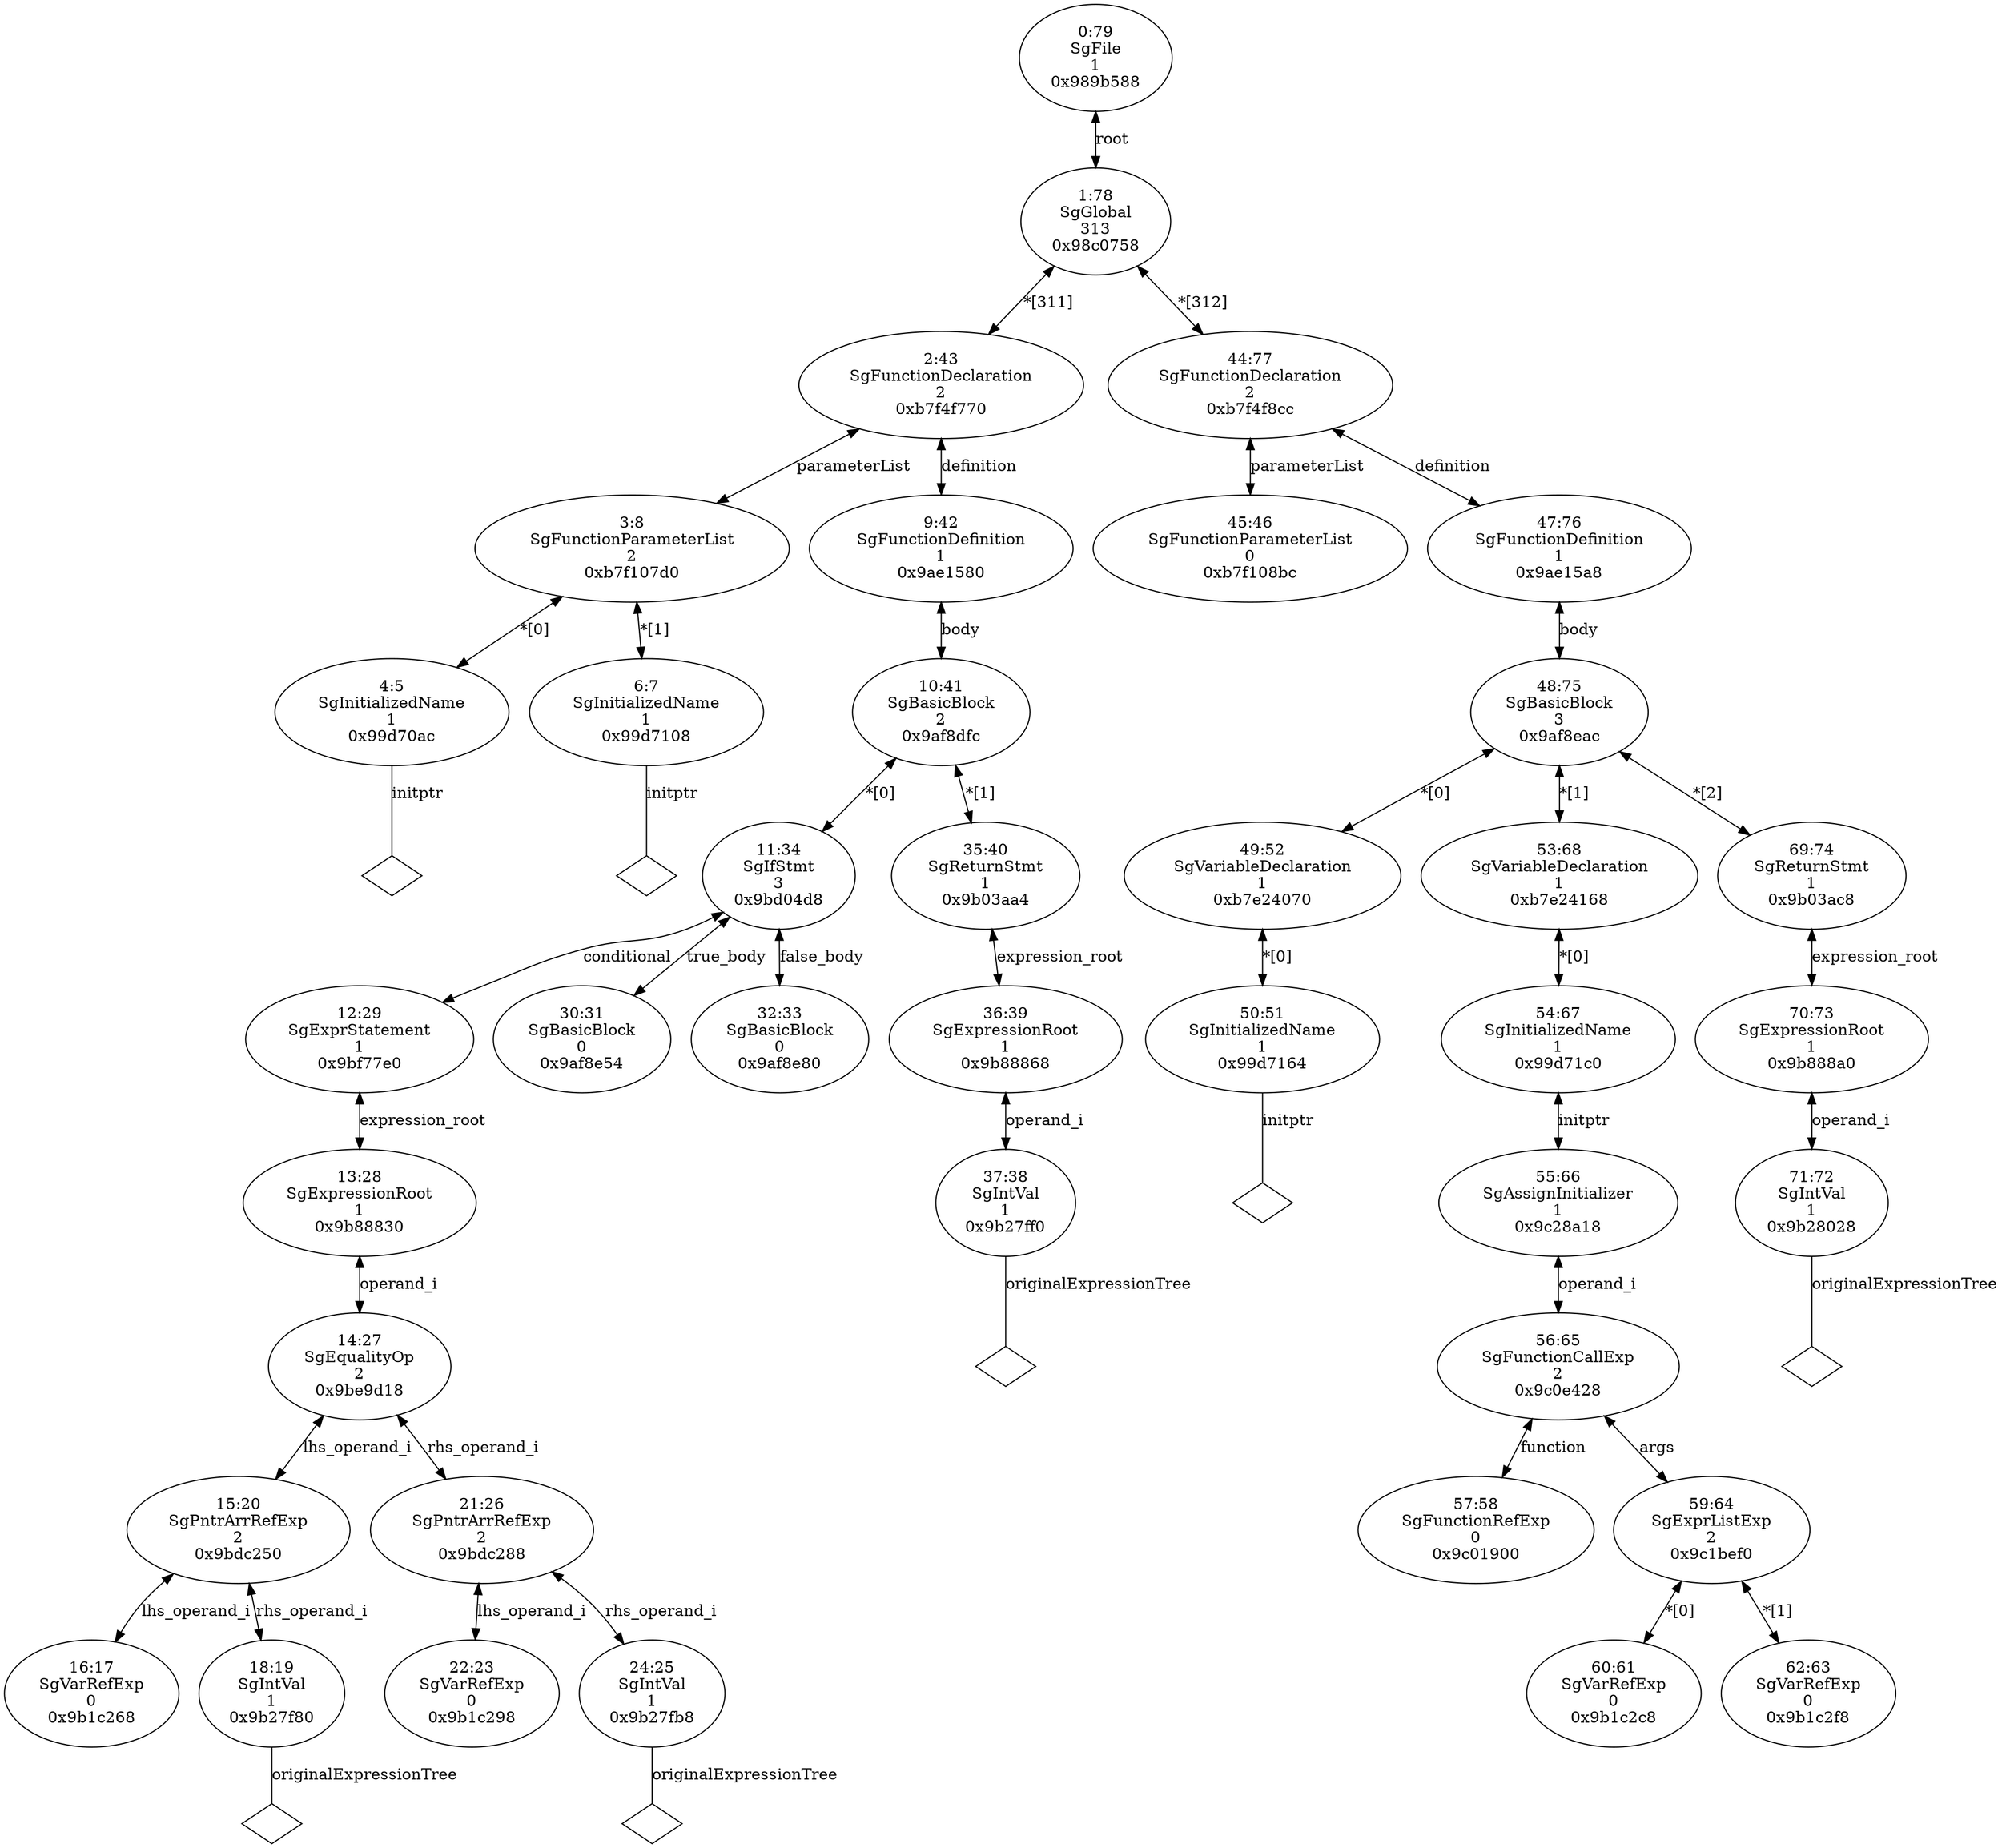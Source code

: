 digraph "G./passIntPtrArrayRef2.c.dot" {
"0x99d70ac"[label="4:5\nSgInitializedName\n1\n0x99d70ac\n" ];
"0x99d70ac" -> "0x99d70ac__initptr__null"[label="initptr" dir=none ];
"0x99d70ac__initptr__null"[label="" shape=diamond ];
"0x99d7108"[label="6:7\nSgInitializedName\n1\n0x99d7108\n" ];
"0x99d7108" -> "0x99d7108__initptr__null"[label="initptr" dir=none ];
"0x99d7108__initptr__null"[label="" shape=diamond ];
"0xb7f107d0"[label="3:8\nSgFunctionParameterList\n2\n0xb7f107d0\n" ];
"0xb7f107d0" -> "0x99d70ac"[label="*[0]" dir=both ];
"0xb7f107d0" -> "0x99d7108"[label="*[1]" dir=both ];
"0x9b1c268"[label="16:17\nSgVarRefExp\n0\n0x9b1c268\n" ];
"0x9b27f80"[label="18:19\nSgIntVal\n1\n0x9b27f80\n" ];
"0x9b27f80" -> "0x9b27f80__originalExpressionTree__null"[label="originalExpressionTree" dir=none ];
"0x9b27f80__originalExpressionTree__null"[label="" shape=diamond ];
"0x9bdc250"[label="15:20\nSgPntrArrRefExp\n2\n0x9bdc250\n" ];
"0x9bdc250" -> "0x9b1c268"[label="lhs_operand_i" dir=both ];
"0x9bdc250" -> "0x9b27f80"[label="rhs_operand_i" dir=both ];
"0x9b1c298"[label="22:23\nSgVarRefExp\n0\n0x9b1c298\n" ];
"0x9b27fb8"[label="24:25\nSgIntVal\n1\n0x9b27fb8\n" ];
"0x9b27fb8" -> "0x9b27fb8__originalExpressionTree__null"[label="originalExpressionTree" dir=none ];
"0x9b27fb8__originalExpressionTree__null"[label="" shape=diamond ];
"0x9bdc288"[label="21:26\nSgPntrArrRefExp\n2\n0x9bdc288\n" ];
"0x9bdc288" -> "0x9b1c298"[label="lhs_operand_i" dir=both ];
"0x9bdc288" -> "0x9b27fb8"[label="rhs_operand_i" dir=both ];
"0x9be9d18"[label="14:27\nSgEqualityOp\n2\n0x9be9d18\n" ];
"0x9be9d18" -> "0x9bdc250"[label="lhs_operand_i" dir=both ];
"0x9be9d18" -> "0x9bdc288"[label="rhs_operand_i" dir=both ];
"0x9b88830"[label="13:28\nSgExpressionRoot\n1\n0x9b88830\n" ];
"0x9b88830" -> "0x9be9d18"[label="operand_i" dir=both ];
"0x9bf77e0"[label="12:29\nSgExprStatement\n1\n0x9bf77e0\n" ];
"0x9bf77e0" -> "0x9b88830"[label="expression_root" dir=both ];
"0x9af8e54"[label="30:31\nSgBasicBlock\n0\n0x9af8e54\n" ];
"0x9af8e80"[label="32:33\nSgBasicBlock\n0\n0x9af8e80\n" ];
"0x9bd04d8"[label="11:34\nSgIfStmt\n3\n0x9bd04d8\n" ];
"0x9bd04d8" -> "0x9bf77e0"[label="conditional" dir=both ];
"0x9bd04d8" -> "0x9af8e54"[label="true_body" dir=both ];
"0x9bd04d8" -> "0x9af8e80"[label="false_body" dir=both ];
"0x9b27ff0"[label="37:38\nSgIntVal\n1\n0x9b27ff0\n" ];
"0x9b27ff0" -> "0x9b27ff0__originalExpressionTree__null"[label="originalExpressionTree" dir=none ];
"0x9b27ff0__originalExpressionTree__null"[label="" shape=diamond ];
"0x9b88868"[label="36:39\nSgExpressionRoot\n1\n0x9b88868\n" ];
"0x9b88868" -> "0x9b27ff0"[label="operand_i" dir=both ];
"0x9b03aa4"[label="35:40\nSgReturnStmt\n1\n0x9b03aa4\n" ];
"0x9b03aa4" -> "0x9b88868"[label="expression_root" dir=both ];
"0x9af8dfc"[label="10:41\nSgBasicBlock\n2\n0x9af8dfc\n" ];
"0x9af8dfc" -> "0x9bd04d8"[label="*[0]" dir=both ];
"0x9af8dfc" -> "0x9b03aa4"[label="*[1]" dir=both ];
"0x9ae1580"[label="9:42\nSgFunctionDefinition\n1\n0x9ae1580\n" ];
"0x9ae1580" -> "0x9af8dfc"[label="body" dir=both ];
"0xb7f4f770"[label="2:43\nSgFunctionDeclaration\n2\n0xb7f4f770\n" ];
"0xb7f4f770" -> "0xb7f107d0"[label="parameterList" dir=both ];
"0xb7f4f770" -> "0x9ae1580"[label="definition" dir=both ];
"0xb7f108bc"[label="45:46\nSgFunctionParameterList\n0\n0xb7f108bc\n" ];
"0x99d7164"[label="50:51\nSgInitializedName\n1\n0x99d7164\n" ];
"0x99d7164" -> "0x99d7164__initptr__null"[label="initptr" dir=none ];
"0x99d7164__initptr__null"[label="" shape=diamond ];
"0xb7e24070"[label="49:52\nSgVariableDeclaration\n1\n0xb7e24070\n" ];
"0xb7e24070" -> "0x99d7164"[label="*[0]" dir=both ];
"0x9c01900"[label="57:58\nSgFunctionRefExp\n0\n0x9c01900\n" ];
"0x9b1c2c8"[label="60:61\nSgVarRefExp\n0\n0x9b1c2c8\n" ];
"0x9b1c2f8"[label="62:63\nSgVarRefExp\n0\n0x9b1c2f8\n" ];
"0x9c1bef0"[label="59:64\nSgExprListExp\n2\n0x9c1bef0\n" ];
"0x9c1bef0" -> "0x9b1c2c8"[label="*[0]" dir=both ];
"0x9c1bef0" -> "0x9b1c2f8"[label="*[1]" dir=both ];
"0x9c0e428"[label="56:65\nSgFunctionCallExp\n2\n0x9c0e428\n" ];
"0x9c0e428" -> "0x9c01900"[label="function" dir=both ];
"0x9c0e428" -> "0x9c1bef0"[label="args" dir=both ];
"0x9c28a18"[label="55:66\nSgAssignInitializer\n1\n0x9c28a18\n" ];
"0x9c28a18" -> "0x9c0e428"[label="operand_i" dir=both ];
"0x99d71c0"[label="54:67\nSgInitializedName\n1\n0x99d71c0\n" ];
"0x99d71c0" -> "0x9c28a18"[label="initptr" dir=both ];
"0xb7e24168"[label="53:68\nSgVariableDeclaration\n1\n0xb7e24168\n" ];
"0xb7e24168" -> "0x99d71c0"[label="*[0]" dir=both ];
"0x9b28028"[label="71:72\nSgIntVal\n1\n0x9b28028\n" ];
"0x9b28028" -> "0x9b28028__originalExpressionTree__null"[label="originalExpressionTree" dir=none ];
"0x9b28028__originalExpressionTree__null"[label="" shape=diamond ];
"0x9b888a0"[label="70:73\nSgExpressionRoot\n1\n0x9b888a0\n" ];
"0x9b888a0" -> "0x9b28028"[label="operand_i" dir=both ];
"0x9b03ac8"[label="69:74\nSgReturnStmt\n1\n0x9b03ac8\n" ];
"0x9b03ac8" -> "0x9b888a0"[label="expression_root" dir=both ];
"0x9af8eac"[label="48:75\nSgBasicBlock\n3\n0x9af8eac\n" ];
"0x9af8eac" -> "0xb7e24070"[label="*[0]" dir=both ];
"0x9af8eac" -> "0xb7e24168"[label="*[1]" dir=both ];
"0x9af8eac" -> "0x9b03ac8"[label="*[2]" dir=both ];
"0x9ae15a8"[label="47:76\nSgFunctionDefinition\n1\n0x9ae15a8\n" ];
"0x9ae15a8" -> "0x9af8eac"[label="body" dir=both ];
"0xb7f4f8cc"[label="44:77\nSgFunctionDeclaration\n2\n0xb7f4f8cc\n" ];
"0xb7f4f8cc" -> "0xb7f108bc"[label="parameterList" dir=both ];
"0xb7f4f8cc" -> "0x9ae15a8"[label="definition" dir=both ];
"0x98c0758"[label="1:78\nSgGlobal\n313\n0x98c0758\n" ];
"0x98c0758" -> "0xb7f4f770"[label="*[311]" dir=both ];
"0x98c0758" -> "0xb7f4f8cc"[label="*[312]" dir=both ];
"0x989b588"[label="0:79\nSgFile\n1\n0x989b588\n" ];
"0x989b588" -> "0x98c0758"[label="root" dir=both ];
}
